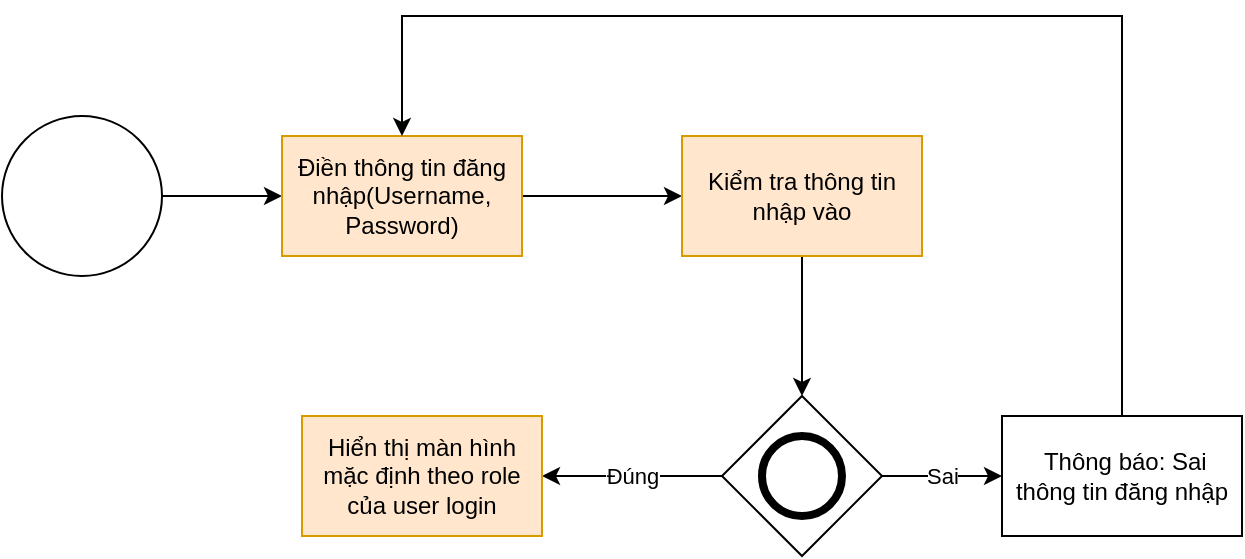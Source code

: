 <mxfile version="20.2.3" type="device" pages="3"><diagram id="u20mPGeOO1OM_ckDR1FF" name="Login"><mxGraphModel dx="1018" dy="663" grid="1" gridSize="10" guides="1" tooltips="1" connect="1" arrows="1" fold="1" page="1" pageScale="1" pageWidth="1654" pageHeight="1169" background="none" math="0" shadow="0"><root><mxCell id="0"/><mxCell id="1" parent="0"/><mxCell id="n4usTW0NZ44dMItvbxoK-3" value="" style="edgeStyle=orthogonalEdgeStyle;rounded=0;orthogonalLoop=1;jettySize=auto;html=1;" parent="1" source="n4usTW0NZ44dMItvbxoK-1" target="n4usTW0NZ44dMItvbxoK-2" edge="1"><mxGeometry relative="1" as="geometry"/></mxCell><mxCell id="n4usTW0NZ44dMItvbxoK-1" value="" style="ellipse;whiteSpace=wrap;html=1;aspect=fixed;" parent="1" vertex="1"><mxGeometry x="90" y="140" width="80" height="80" as="geometry"/></mxCell><mxCell id="n4usTW0NZ44dMItvbxoK-5" value="" style="edgeStyle=orthogonalEdgeStyle;rounded=0;orthogonalLoop=1;jettySize=auto;html=1;" parent="1" source="n4usTW0NZ44dMItvbxoK-2" target="n4usTW0NZ44dMItvbxoK-4" edge="1"><mxGeometry relative="1" as="geometry"/></mxCell><mxCell id="n4usTW0NZ44dMItvbxoK-2" value="Điền thông tin đăng nhập(Username, Password)" style="whiteSpace=wrap;html=1;fillColor=#ffe6cc;strokeColor=#d79b00;" parent="1" vertex="1"><mxGeometry x="230" y="150" width="120" height="60" as="geometry"/></mxCell><mxCell id="n4usTW0NZ44dMItvbxoK-7" value="" style="edgeStyle=orthogonalEdgeStyle;rounded=0;orthogonalLoop=1;jettySize=auto;html=1;" parent="1" source="n4usTW0NZ44dMItvbxoK-4" target="n4usTW0NZ44dMItvbxoK-6" edge="1"><mxGeometry relative="1" as="geometry"/></mxCell><mxCell id="n4usTW0NZ44dMItvbxoK-4" value="Kiểm tra thông tin nhập vào" style="whiteSpace=wrap;html=1;fillColor=#ffe6cc;strokeColor=#d79b00;" parent="1" vertex="1"><mxGeometry x="430" y="150" width="120" height="60" as="geometry"/></mxCell><mxCell id="n4usTW0NZ44dMItvbxoK-21" value="Đúng" style="edgeStyle=orthogonalEdgeStyle;rounded=0;orthogonalLoop=1;jettySize=auto;html=1;entryX=1;entryY=0.5;entryDx=0;entryDy=0;" parent="1" source="n4usTW0NZ44dMItvbxoK-6" target="SsAiOYOnKTShBhPhtC2F-1" edge="1"><mxGeometry relative="1" as="geometry"><mxPoint x="390" y="320" as="targetPoint"/></mxGeometry></mxCell><mxCell id="n4usTW0NZ44dMItvbxoK-23" value="" style="edgeStyle=orthogonalEdgeStyle;rounded=0;orthogonalLoop=1;jettySize=auto;html=1;" parent="1" source="n4usTW0NZ44dMItvbxoK-6" target="n4usTW0NZ44dMItvbxoK-22" edge="1"><mxGeometry relative="1" as="geometry"/></mxCell><mxCell id="SsAiOYOnKTShBhPhtC2F-3" value="Sai" style="edgeLabel;html=1;align=center;verticalAlign=middle;resizable=0;points=[];" parent="n4usTW0NZ44dMItvbxoK-23" vertex="1" connectable="0"><mxGeometry relative="1" as="geometry"><mxPoint as="offset"/></mxGeometry></mxCell><mxCell id="n4usTW0NZ44dMItvbxoK-6" value="" style="rhombus;whiteSpace=wrap;html=1;" parent="1" vertex="1"><mxGeometry x="450" y="280" width="80" height="80" as="geometry"/></mxCell><mxCell id="n4usTW0NZ44dMItvbxoK-8" value="" style="ellipse;whiteSpace=wrap;html=1;aspect=fixed;strokeWidth=4;" parent="1" vertex="1"><mxGeometry x="470" y="300" width="40" height="40" as="geometry"/></mxCell><mxCell id="SsAiOYOnKTShBhPhtC2F-2" style="edgeStyle=orthogonalEdgeStyle;rounded=0;orthogonalLoop=1;jettySize=auto;html=1;entryX=0.5;entryY=0;entryDx=0;entryDy=0;" parent="1" source="n4usTW0NZ44dMItvbxoK-22" target="n4usTW0NZ44dMItvbxoK-2" edge="1"><mxGeometry relative="1" as="geometry"><mxPoint x="290" y="140" as="targetPoint"/><Array as="points"><mxPoint x="650" y="90"/><mxPoint x="290" y="90"/></Array></mxGeometry></mxCell><mxCell id="n4usTW0NZ44dMItvbxoK-22" value="&amp;nbsp;Thông báo: Sai thông tin đăng nhập" style="whiteSpace=wrap;html=1;" parent="1" vertex="1"><mxGeometry x="590" y="290" width="120" height="60" as="geometry"/></mxCell><mxCell id="SsAiOYOnKTShBhPhtC2F-1" value="Hiển thị màn hình mặc định theo role của user login" style="whiteSpace=wrap;html=1;fillColor=#ffe6cc;strokeColor=#d79b00;" parent="1" vertex="1"><mxGeometry x="240" y="290" width="120" height="60" as="geometry"/></mxCell></root></mxGraphModel></diagram><diagram id="XR9iKjia4gY6cnEYTfRE" name="Dashboard"><mxGraphModel dx="1018" dy="674" grid="1" gridSize="10" guides="1" tooltips="1" connect="1" arrows="1" fold="1" page="1" pageScale="1" pageWidth="1654" pageHeight="1169" math="0" shadow="0"><root><mxCell id="0"/><mxCell id="1" parent="0"/><mxCell id="E4vAdseYhJYfXVDVbECR-2" value="" style="edgeStyle=orthogonalEdgeStyle;rounded=0;orthogonalLoop=1;jettySize=auto;html=1;" parent="1" source="IQCeVwl9JM93f6W-CdX9-1" target="E4vAdseYhJYfXVDVbECR-1" edge="1"><mxGeometry relative="1" as="geometry"/></mxCell><mxCell id="IQCeVwl9JM93f6W-CdX9-1" value="" style="ellipse;whiteSpace=wrap;html=1;aspect=fixed;" parent="1" vertex="1"><mxGeometry x="80" y="230" width="80" height="80" as="geometry"/></mxCell><mxCell id="jrzmfVapE9zMvwEXdNyX-2" value="" style="edgeStyle=orthogonalEdgeStyle;rounded=0;orthogonalLoop=1;jettySize=auto;html=1;" parent="1" source="E4vAdseYhJYfXVDVbECR-1" target="HVQprKLkVLUXRIcjiawo-1" edge="1"><mxGeometry relative="1" as="geometry"/></mxCell><mxCell id="E4vAdseYhJYfXVDVbECR-1" value="Hiển thị màn hình mặc định theo role của user login" style="whiteSpace=wrap;html=1;fillColor=#ffe6cc;strokeColor=#d79b00;" parent="1" vertex="1"><mxGeometry x="240" y="240" width="120" height="60" as="geometry"/></mxCell><mxCell id="jrzmfVapE9zMvwEXdNyX-6" value="" style="edgeStyle=orthogonalEdgeStyle;rounded=0;orthogonalLoop=1;jettySize=auto;html=1;" parent="1" source="HVQprKLkVLUXRIcjiawo-1" target="jrzmfVapE9zMvwEXdNyX-4" edge="1"><mxGeometry relative="1" as="geometry"/></mxCell><mxCell id="jrzmfVapE9zMvwEXdNyX-7" value="" style="edgeStyle=orthogonalEdgeStyle;rounded=0;orthogonalLoop=1;jettySize=auto;html=1;" parent="1" source="HVQprKLkVLUXRIcjiawo-1" target="jrzmfVapE9zMvwEXdNyX-5" edge="1"><mxGeometry relative="1" as="geometry"/></mxCell><mxCell id="jrzmfVapE9zMvwEXdNyX-8" value="" style="edgeStyle=orthogonalEdgeStyle;rounded=0;orthogonalLoop=1;jettySize=auto;html=1;" parent="1" source="HVQprKLkVLUXRIcjiawo-1" target="jrzmfVapE9zMvwEXdNyX-3" edge="1"><mxGeometry relative="1" as="geometry"/></mxCell><mxCell id="HVQprKLkVLUXRIcjiawo-1" value="" style="rhombus;whiteSpace=wrap;html=1;" parent="1" vertex="1"><mxGeometry x="460" y="230" width="80" height="80" as="geometry"/></mxCell><mxCell id="jrzmfVapE9zMvwEXdNyX-1" value="" style="ellipse;whiteSpace=wrap;html=1;aspect=fixed;strokeWidth=4;" parent="1" vertex="1"><mxGeometry x="480" y="250" width="40" height="40" as="geometry"/></mxCell><mxCell id="JZCJaMzVKktCPuPSZEY--4" style="edgeStyle=orthogonalEdgeStyle;rounded=0;orthogonalLoop=1;jettySize=auto;html=1;entryX=0.5;entryY=1;entryDx=0;entryDy=0;" parent="1" source="jrzmfVapE9zMvwEXdNyX-3" target="JZCJaMzVKktCPuPSZEY--1" edge="1"><mxGeometry relative="1" as="geometry"><mxPoint x="910" y="400" as="targetPoint"/></mxGeometry></mxCell><mxCell id="jrzmfVapE9zMvwEXdNyX-3" value="Truy cập Menu điều hướng gồm: Phòng, Báo cáo, Tài chính, Khác, Cài Đặt và Đăng xuát" style="whiteSpace=wrap;html=1;fillColor=#ffe6cc;strokeColor=#d79b00;" parent="1" vertex="1"><mxGeometry x="440" y="360" width="120" height="80" as="geometry"/></mxCell><mxCell id="JZCJaMzVKktCPuPSZEY--3" style="edgeStyle=orthogonalEdgeStyle;rounded=0;orthogonalLoop=1;jettySize=auto;html=1;entryX=0.5;entryY=0;entryDx=0;entryDy=0;" parent="1" source="jrzmfVapE9zMvwEXdNyX-4" target="JZCJaMzVKktCPuPSZEY--1" edge="1"><mxGeometry relative="1" as="geometry"><mxPoint x="910" y="125" as="targetPoint"/></mxGeometry></mxCell><mxCell id="jrzmfVapE9zMvwEXdNyX-4" value="&amp;nbsp;Truy cập Menu cá nhân gồm: Thông báo, Tin nhắn và Tìm kiếm" style="whiteSpace=wrap;html=1;fillColor=#ffe6cc;strokeColor=#d79b00;" parent="1" vertex="1"><mxGeometry x="440" y="90" width="120" height="70" as="geometry"/></mxCell><mxCell id="JZCJaMzVKktCPuPSZEY--2" style="edgeStyle=orthogonalEdgeStyle;rounded=0;orthogonalLoop=1;jettySize=auto;html=1;" parent="1" source="jrzmfVapE9zMvwEXdNyX-5" target="JZCJaMzVKktCPuPSZEY--1" edge="1"><mxGeometry relative="1" as="geometry"/></mxCell><mxCell id="jrzmfVapE9zMvwEXdNyX-5" value="&amp;nbsp;Hiển thị thông tin Tổng quát bao gồm: Doanh thu, công suất..." style="whiteSpace=wrap;html=1;fillColor=#ffe6cc;strokeColor=#d79b00;" parent="1" vertex="1"><mxGeometry x="630" y="240" width="120" height="60" as="geometry"/></mxCell><mxCell id="JZCJaMzVKktCPuPSZEY--1" value="" style="ellipse;whiteSpace=wrap;html=1;aspect=fixed;fillColor=#000000;" parent="1" vertex="1"><mxGeometry x="870" y="230" width="80" height="80" as="geometry"/></mxCell></root></mxGraphModel></diagram><diagram name="THU" id="6WJfpUH8iOHKFlt_CuyL"><mxGraphModel dx="1018" dy="674" grid="1" gridSize="10" guides="1" tooltips="1" connect="1" arrows="1" fold="1" page="1" pageScale="1" pageWidth="1654" pageHeight="1169" math="0" shadow="0"><root><mxCell id="g6_JU_VT9QJOHxiVBVyc-0"/><mxCell id="g6_JU_VT9QJOHxiVBVyc-1" parent="g6_JU_VT9QJOHxiVBVyc-0"/><mxCell id="g6_JU_VT9QJOHxiVBVyc-2" value="" style="edgeStyle=orthogonalEdgeStyle;rounded=0;orthogonalLoop=1;jettySize=auto;html=1;" edge="1" parent="g6_JU_VT9QJOHxiVBVyc-1" source="g6_JU_VT9QJOHxiVBVyc-3" target="g6_JU_VT9QJOHxiVBVyc-5"><mxGeometry relative="1" as="geometry"/></mxCell><mxCell id="g6_JU_VT9QJOHxiVBVyc-3" value="" style="ellipse;whiteSpace=wrap;html=1;aspect=fixed;" vertex="1" parent="g6_JU_VT9QJOHxiVBVyc-1"><mxGeometry x="40" y="230" width="80" height="80" as="geometry"/></mxCell><mxCell id="g6_JU_VT9QJOHxiVBVyc-4" value="" style="edgeStyle=orthogonalEdgeStyle;rounded=0;orthogonalLoop=1;jettySize=auto;html=1;startArrow=none;" edge="1" parent="g6_JU_VT9QJOHxiVBVyc-1" source="AAM6vm8lqPTKLAUYwQSW-0" target="g6_JU_VT9QJOHxiVBVyc-9"><mxGeometry relative="1" as="geometry"/></mxCell><mxCell id="g6_JU_VT9QJOHxiVBVyc-5" value="Hiển thị màn hình mặc định theo role của user login" style="whiteSpace=wrap;html=1;fillColor=#ffe6cc;strokeColor=#d79b00;" vertex="1" parent="g6_JU_VT9QJOHxiVBVyc-1"><mxGeometry x="180" y="240" width="120" height="60" as="geometry"/></mxCell><mxCell id="g6_JU_VT9QJOHxiVBVyc-6" value="" style="edgeStyle=orthogonalEdgeStyle;rounded=0;orthogonalLoop=1;jettySize=auto;html=1;" edge="1" parent="g6_JU_VT9QJOHxiVBVyc-1" source="g6_JU_VT9QJOHxiVBVyc-9" target="g6_JU_VT9QJOHxiVBVyc-14"><mxGeometry relative="1" as="geometry"/></mxCell><mxCell id="g6_JU_VT9QJOHxiVBVyc-7" value="" style="edgeStyle=orthogonalEdgeStyle;rounded=0;orthogonalLoop=1;jettySize=auto;html=1;" edge="1" parent="g6_JU_VT9QJOHxiVBVyc-1" source="g6_JU_VT9QJOHxiVBVyc-9" target="g6_JU_VT9QJOHxiVBVyc-16"><mxGeometry relative="1" as="geometry"/></mxCell><mxCell id="g6_JU_VT9QJOHxiVBVyc-8" value="" style="edgeStyle=orthogonalEdgeStyle;rounded=0;orthogonalLoop=1;jettySize=auto;html=1;" edge="1" parent="g6_JU_VT9QJOHxiVBVyc-1" source="g6_JU_VT9QJOHxiVBVyc-9" target="g6_JU_VT9QJOHxiVBVyc-12"><mxGeometry relative="1" as="geometry"/></mxCell><mxCell id="g6_JU_VT9QJOHxiVBVyc-9" value="" style="rhombus;whiteSpace=wrap;html=1;" vertex="1" parent="g6_JU_VT9QJOHxiVBVyc-1"><mxGeometry x="540" y="230" width="80" height="80" as="geometry"/></mxCell><mxCell id="g6_JU_VT9QJOHxiVBVyc-10" value="" style="ellipse;whiteSpace=wrap;html=1;aspect=fixed;strokeWidth=4;" vertex="1" parent="g6_JU_VT9QJOHxiVBVyc-1"><mxGeometry x="560" y="250" width="40" height="40" as="geometry"/></mxCell><mxCell id="g6_JU_VT9QJOHxiVBVyc-11" style="edgeStyle=orthogonalEdgeStyle;rounded=0;orthogonalLoop=1;jettySize=auto;html=1;entryX=0.5;entryY=1;entryDx=0;entryDy=0;" edge="1" parent="g6_JU_VT9QJOHxiVBVyc-1" source="g6_JU_VT9QJOHxiVBVyc-12" target="g6_JU_VT9QJOHxiVBVyc-17"><mxGeometry relative="1" as="geometry"><mxPoint x="910" y="400" as="targetPoint"/></mxGeometry></mxCell><mxCell id="g6_JU_VT9QJOHxiVBVyc-12" value="Truy cập Menu điều hướng gồm: Phòng, Báo cáo, Tài chính, Khác, Cài Đặt và Đăng xuát" style="whiteSpace=wrap;html=1;fillColor=#ffe6cc;strokeColor=#d79b00;" vertex="1" parent="g6_JU_VT9QJOHxiVBVyc-1"><mxGeometry x="520" y="360" width="120" height="80" as="geometry"/></mxCell><mxCell id="g6_JU_VT9QJOHxiVBVyc-13" style="edgeStyle=orthogonalEdgeStyle;rounded=0;orthogonalLoop=1;jettySize=auto;html=1;entryX=0.5;entryY=0;entryDx=0;entryDy=0;" edge="1" parent="g6_JU_VT9QJOHxiVBVyc-1" source="g6_JU_VT9QJOHxiVBVyc-14" target="g6_JU_VT9QJOHxiVBVyc-17"><mxGeometry relative="1" as="geometry"><mxPoint x="910" y="125" as="targetPoint"/></mxGeometry></mxCell><mxCell id="g6_JU_VT9QJOHxiVBVyc-14" value="&amp;nbsp;Truy cập Menu cá nhân gồm: Thông báo, Tin nhắn và Tìm kiếm" style="whiteSpace=wrap;html=1;fillColor=#ffe6cc;strokeColor=#d79b00;" vertex="1" parent="g6_JU_VT9QJOHxiVBVyc-1"><mxGeometry x="520" y="90" width="120" height="70" as="geometry"/></mxCell><mxCell id="g6_JU_VT9QJOHxiVBVyc-15" style="edgeStyle=orthogonalEdgeStyle;rounded=0;orthogonalLoop=1;jettySize=auto;html=1;" edge="1" parent="g6_JU_VT9QJOHxiVBVyc-1" source="g6_JU_VT9QJOHxiVBVyc-16" target="g6_JU_VT9QJOHxiVBVyc-17"><mxGeometry relative="1" as="geometry"/></mxCell><mxCell id="g6_JU_VT9QJOHxiVBVyc-16" value="&amp;nbsp;Hiển thị thông tin Tổng quát bao gồm: Doanh thu, công suất..." style="whiteSpace=wrap;html=1;fillColor=#ffe6cc;strokeColor=#d79b00;" vertex="1" parent="g6_JU_VT9QJOHxiVBVyc-1"><mxGeometry x="670" y="240" width="120" height="60" as="geometry"/></mxCell><mxCell id="g6_JU_VT9QJOHxiVBVyc-17" value="" style="ellipse;whiteSpace=wrap;html=1;aspect=fixed;fillColor=#000000;" vertex="1" parent="g6_JU_VT9QJOHxiVBVyc-1"><mxGeometry x="870" y="230" width="80" height="80" as="geometry"/></mxCell><mxCell id="AAM6vm8lqPTKLAUYwQSW-0" value="&amp;nbsp;Truy vấn thông tin THU NHẬP" style="whiteSpace=wrap;html=1;fillColor=#ffe6cc;strokeColor=#d79b00;" vertex="1" parent="g6_JU_VT9QJOHxiVBVyc-1"><mxGeometry x="360" y="240" width="120" height="60" as="geometry"/></mxCell><mxCell id="AAM6vm8lqPTKLAUYwQSW-1" value="" style="edgeStyle=orthogonalEdgeStyle;rounded=0;orthogonalLoop=1;jettySize=auto;html=1;endArrow=none;" edge="1" parent="g6_JU_VT9QJOHxiVBVyc-1" source="g6_JU_VT9QJOHxiVBVyc-5" target="AAM6vm8lqPTKLAUYwQSW-0"><mxGeometry relative="1" as="geometry"><mxPoint x="300" y="270" as="sourcePoint"/><mxPoint x="540" y="270" as="targetPoint"/></mxGeometry></mxCell></root></mxGraphModel></diagram></mxfile>